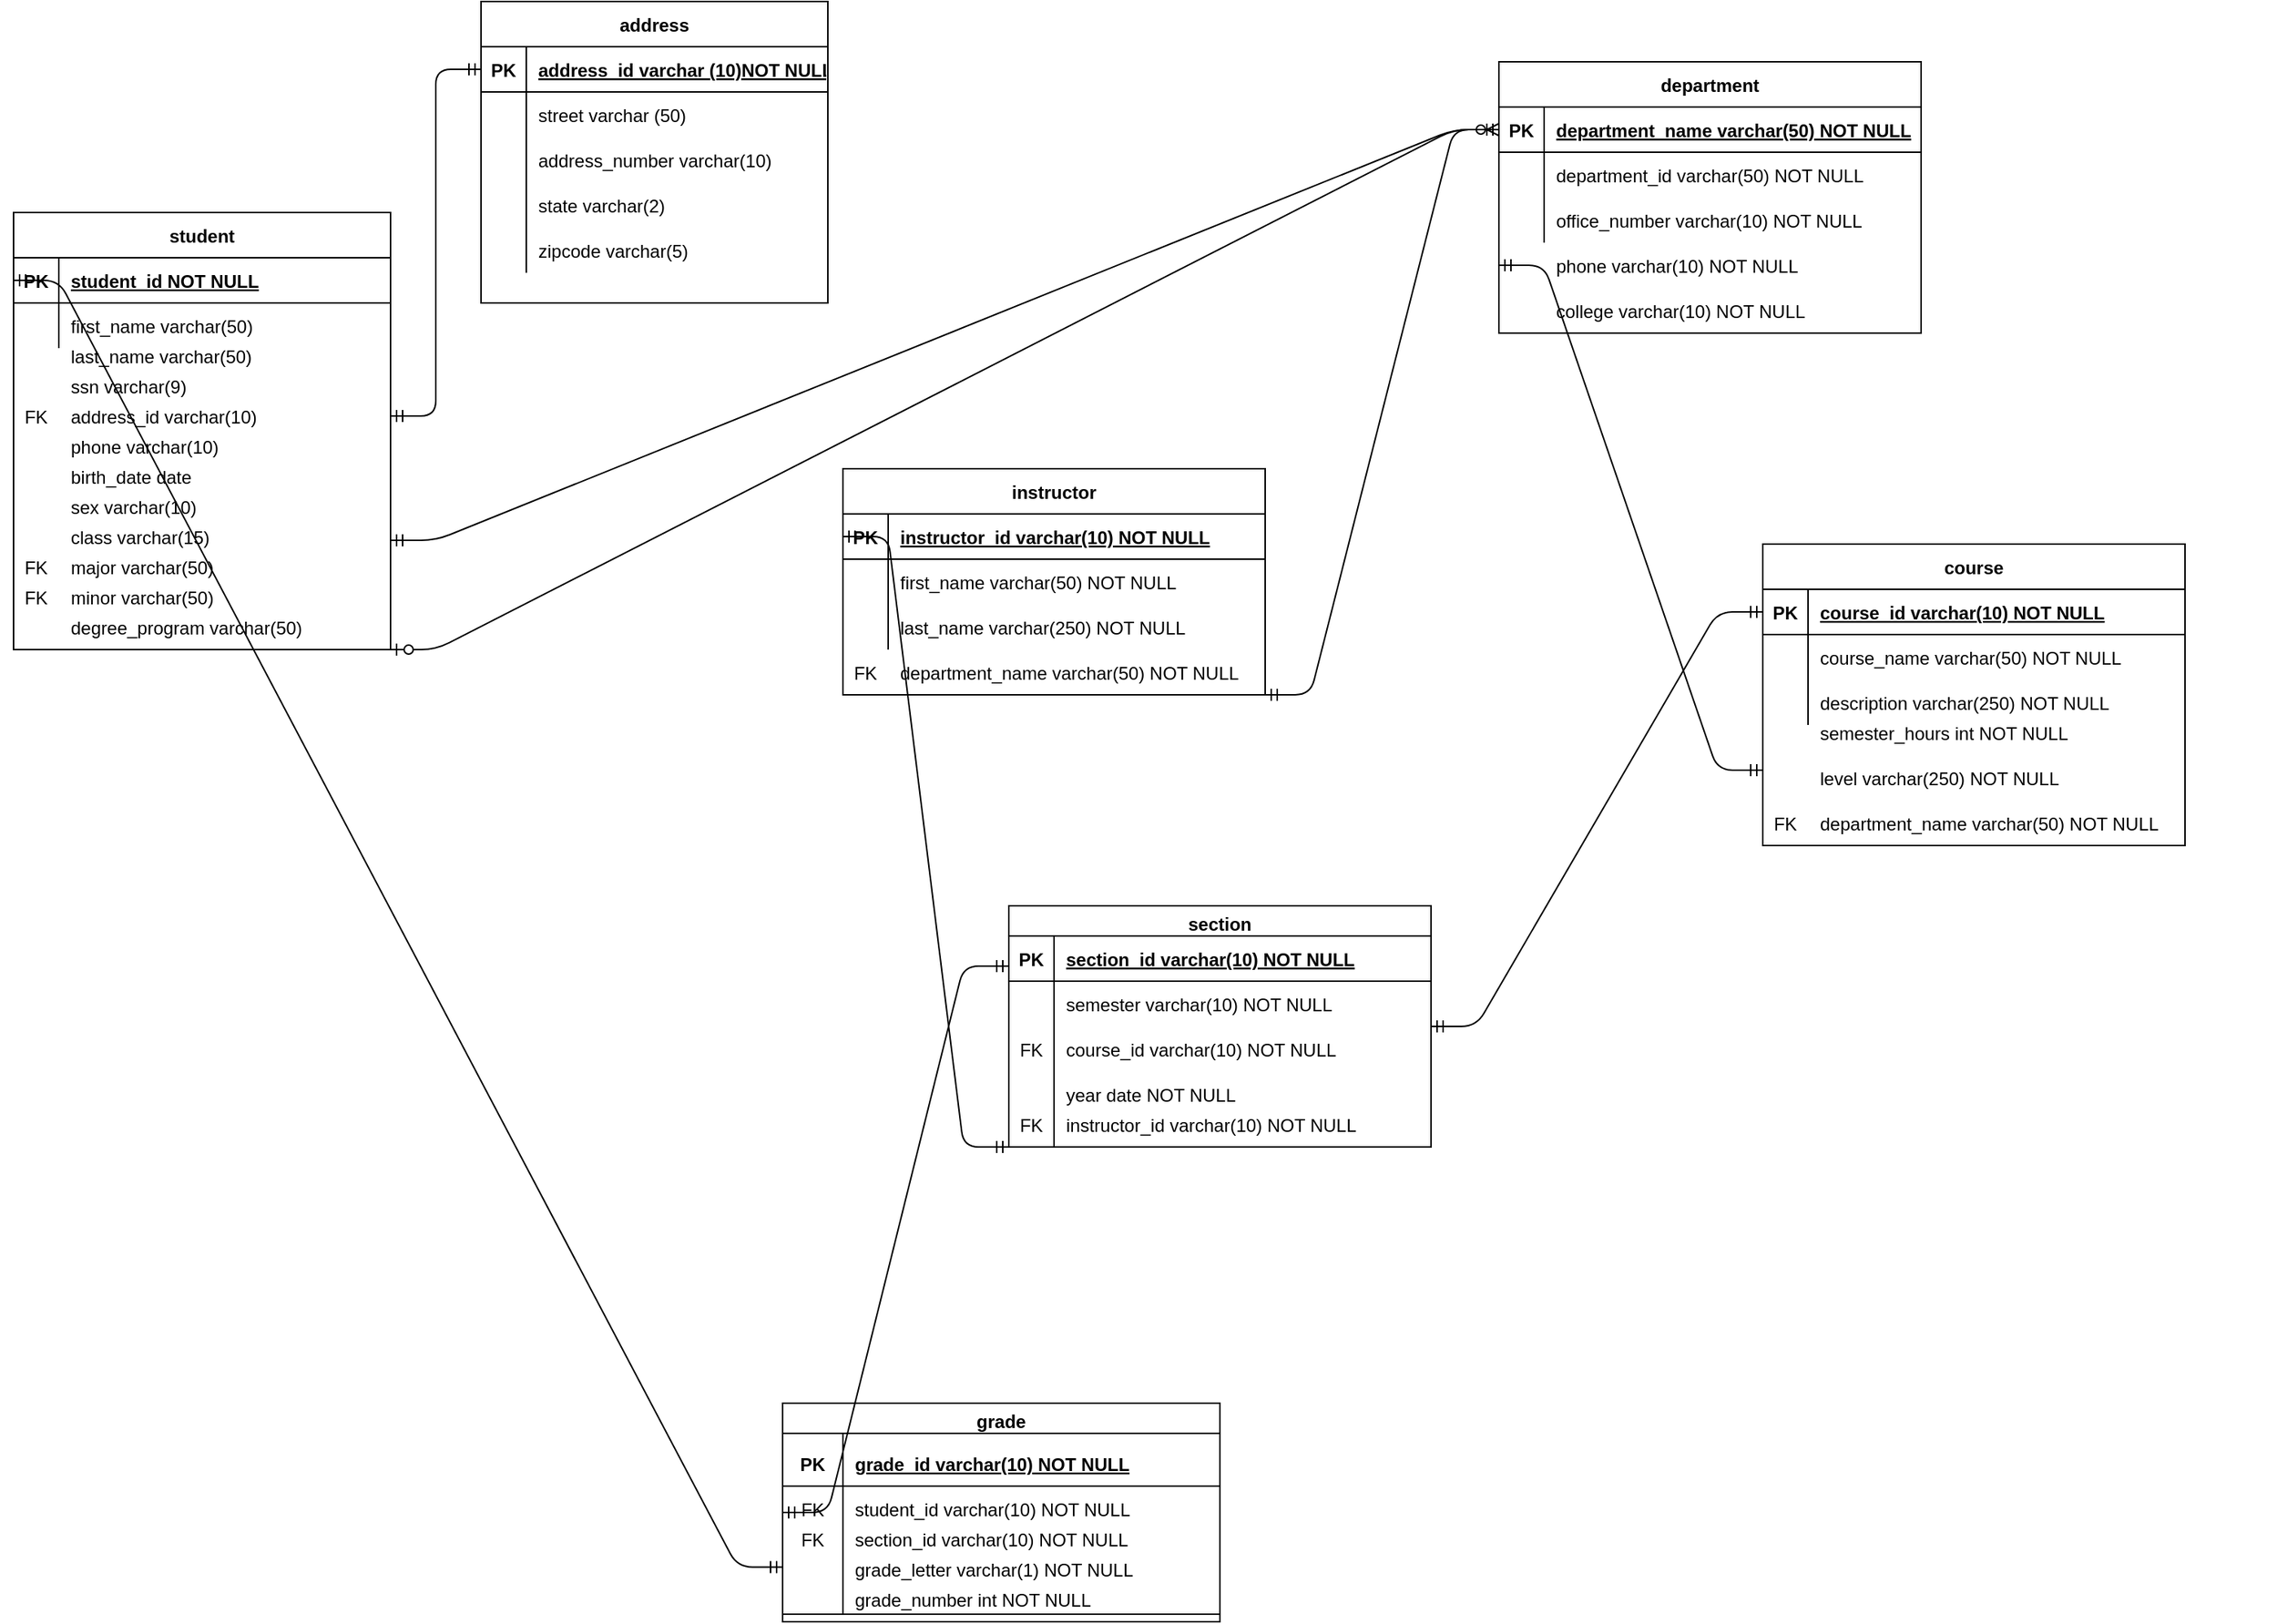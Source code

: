 <mxfile version="13.10.5" type="github">
  <diagram id="R2lEEEUBdFMjLlhIrx00" name="Page-1">
    <mxGraphModel dx="3036" dy="1788" grid="1" gridSize="10" guides="1" tooltips="1" connect="1" arrows="1" fold="1" page="1" pageScale="1" pageWidth="850" pageHeight="1100" math="0" shadow="0" extFonts="Permanent Marker^https://fonts.googleapis.com/css?family=Permanent+Marker">
      <root>
        <mxCell id="0" />
        <mxCell id="1" parent="0" />
        <mxCell id="V0NO3VjL0VKziDa6hl1m-38" value="section" style="swimlane;" vertex="1" parent="1">
          <mxGeometry x="810" y="610" width="280" height="160" as="geometry">
            <mxRectangle x="120" y="620" width="70" height="23" as="alternateBounds" />
          </mxGeometry>
        </mxCell>
        <mxCell id="V0NO3VjL0VKziDa6hl1m-39" value="" style="shape=internalStorage;whiteSpace=wrap;html=1;backgroundOutline=1;dx=30;dy=30;" vertex="1" parent="V0NO3VjL0VKziDa6hl1m-38">
          <mxGeometry y="20" width="280" height="140" as="geometry" />
        </mxCell>
        <mxCell id="V0NO3VjL0VKziDa6hl1m-40" value="section_id varchar(10) NOT NULL " style="shape=partialRectangle;overflow=hidden;connectable=0;fillColor=none;top=0;left=0;bottom=0;right=0;align=left;spacingLeft=6;fontStyle=5;" vertex="1" parent="V0NO3VjL0VKziDa6hl1m-38">
          <mxGeometry x="30" y="20" width="250" height="30" as="geometry" />
        </mxCell>
        <mxCell id="V0NO3VjL0VKziDa6hl1m-41" value="PK" style="shape=partialRectangle;overflow=hidden;connectable=0;fillColor=none;top=0;left=0;bottom=0;right=0;fontStyle=1;" vertex="1" parent="V0NO3VjL0VKziDa6hl1m-38">
          <mxGeometry y="20" width="30" height="30" as="geometry" />
        </mxCell>
        <mxCell id="V0NO3VjL0VKziDa6hl1m-42" value="semester varchar(10) NOT NULL" style="shape=partialRectangle;overflow=hidden;connectable=0;fillColor=none;top=0;left=0;bottom=0;right=0;align=left;spacingLeft=6;" vertex="1" parent="V0NO3VjL0VKziDa6hl1m-38">
          <mxGeometry x="30" y="50" width="250" height="30" as="geometry" />
        </mxCell>
        <mxCell id="V0NO3VjL0VKziDa6hl1m-44" value="course_id varchar(10) NOT NULL" style="shape=partialRectangle;overflow=hidden;connectable=0;fillColor=none;top=0;left=0;bottom=0;right=0;align=left;spacingLeft=6;" vertex="1" parent="V0NO3VjL0VKziDa6hl1m-38">
          <mxGeometry x="30" y="80" width="250" height="30" as="geometry" />
        </mxCell>
        <mxCell id="V0NO3VjL0VKziDa6hl1m-45" value="FK" style="shape=partialRectangle;overflow=hidden;connectable=0;fillColor=none;top=0;left=0;bottom=0;right=0;fontStyle=0;" vertex="1" parent="V0NO3VjL0VKziDa6hl1m-38">
          <mxGeometry y="80" width="30" height="30" as="geometry" />
        </mxCell>
        <mxCell id="V0NO3VjL0VKziDa6hl1m-46" value="year date NOT NULL" style="shape=partialRectangle;overflow=hidden;connectable=0;fillColor=none;top=0;left=0;bottom=0;right=0;align=left;spacingLeft=6;" vertex="1" parent="V0NO3VjL0VKziDa6hl1m-38">
          <mxGeometry x="30" y="110" width="250" height="30" as="geometry" />
        </mxCell>
        <mxCell id="V0NO3VjL0VKziDa6hl1m-47" value="instructor_id varchar(10) NOT NULL" style="shape=partialRectangle;overflow=hidden;connectable=0;fillColor=none;top=0;left=0;bottom=0;right=0;align=left;spacingLeft=6;" vertex="1" parent="V0NO3VjL0VKziDa6hl1m-38">
          <mxGeometry x="30" y="130" width="250" height="30" as="geometry" />
        </mxCell>
        <mxCell id="V0NO3VjL0VKziDa6hl1m-48" value="FK" style="shape=partialRectangle;overflow=hidden;connectable=0;fillColor=none;top=0;left=0;bottom=0;right=0;fontStyle=0;" vertex="1" parent="V0NO3VjL0VKziDa6hl1m-38">
          <mxGeometry y="130" width="30" height="30" as="geometry" />
        </mxCell>
        <mxCell id="V0NO3VjL0VKziDa6hl1m-49" value="grade" style="swimlane;" vertex="1" parent="1">
          <mxGeometry x="660" y="940" width="290" height="145" as="geometry">
            <mxRectangle x="480" y="675" width="70" height="23" as="alternateBounds" />
          </mxGeometry>
        </mxCell>
        <mxCell id="V0NO3VjL0VKziDa6hl1m-50" value="" style="shape=internalStorage;whiteSpace=wrap;html=1;backgroundOutline=1;dx=40;dy=35;" vertex="1" parent="V0NO3VjL0VKziDa6hl1m-49">
          <mxGeometry y="20" width="290" height="120" as="geometry" />
        </mxCell>
        <mxCell id="V0NO3VjL0VKziDa6hl1m-51" value="PK" style="shape=partialRectangle;overflow=hidden;connectable=0;fillColor=none;top=0;left=0;bottom=0;right=0;fontStyle=1;" vertex="1" parent="V0NO3VjL0VKziDa6hl1m-49">
          <mxGeometry y="20" width="40" height="40" as="geometry" />
        </mxCell>
        <mxCell id="V0NO3VjL0VKziDa6hl1m-52" value="grade_id varchar(10) NOT NULL " style="shape=partialRectangle;overflow=hidden;connectable=0;fillColor=none;top=0;left=0;bottom=0;right=0;align=left;spacingLeft=6;fontStyle=5;" vertex="1" parent="V0NO3VjL0VKziDa6hl1m-49">
          <mxGeometry x="40" y="25" width="250" height="30" as="geometry" />
        </mxCell>
        <mxCell id="V0NO3VjL0VKziDa6hl1m-53" value="student_id varchar(10) NOT NULL" style="shape=partialRectangle;overflow=hidden;connectable=0;fillColor=none;top=0;left=0;bottom=0;right=0;align=left;spacingLeft=6;" vertex="1" parent="V0NO3VjL0VKziDa6hl1m-49">
          <mxGeometry x="40" y="55" width="250" height="30" as="geometry" />
        </mxCell>
        <mxCell id="V0NO3VjL0VKziDa6hl1m-54" value="section_id varchar(10) NOT NULL" style="shape=partialRectangle;overflow=hidden;connectable=0;fillColor=none;top=0;left=0;bottom=0;right=0;align=left;spacingLeft=6;" vertex="1" parent="V0NO3VjL0VKziDa6hl1m-49">
          <mxGeometry x="40" y="75" width="250" height="30" as="geometry" />
        </mxCell>
        <mxCell id="V0NO3VjL0VKziDa6hl1m-55" value="grade_letter varchar(1) NOT NULL" style="shape=partialRectangle;overflow=hidden;connectable=0;fillColor=none;top=0;left=0;bottom=0;right=0;align=left;spacingLeft=6;" vertex="1" parent="V0NO3VjL0VKziDa6hl1m-49">
          <mxGeometry x="40" y="95" width="250" height="30" as="geometry" />
        </mxCell>
        <mxCell id="V0NO3VjL0VKziDa6hl1m-56" value="grade_number int NOT NULL" style="shape=partialRectangle;overflow=hidden;connectable=0;fillColor=none;top=0;left=0;bottom=0;right=0;align=left;spacingLeft=6;" vertex="1" parent="V0NO3VjL0VKziDa6hl1m-49">
          <mxGeometry x="40" y="115" width="250" height="30" as="geometry" />
        </mxCell>
        <mxCell id="V0NO3VjL0VKziDa6hl1m-57" value="FK" style="shape=partialRectangle;overflow=hidden;connectable=0;fillColor=none;top=0;left=0;bottom=0;right=0;fontStyle=0;" vertex="1" parent="V0NO3VjL0VKziDa6hl1m-49">
          <mxGeometry y="50" width="40" height="40" as="geometry" />
        </mxCell>
        <mxCell id="V0NO3VjL0VKziDa6hl1m-58" value="FK" style="shape=partialRectangle;overflow=hidden;connectable=0;fillColor=none;top=0;left=0;bottom=0;right=0;fontStyle=0;" vertex="1" parent="V0NO3VjL0VKziDa6hl1m-49">
          <mxGeometry y="72.5" width="40" height="35" as="geometry" />
        </mxCell>
        <mxCell id="V0NO3VjL0VKziDa6hl1m-60" value="" style="group" vertex="1" connectable="0" parent="1">
          <mxGeometry x="700" y="320" width="280" height="150" as="geometry" />
        </mxCell>
        <mxCell id="C-vyLk0tnHw3VtMMgP7b-13" value="instructor" style="shape=table;startSize=30;container=1;collapsible=1;childLayout=tableLayout;fixedRows=1;rowLines=0;fontStyle=1;align=center;resizeLast=1;" parent="V0NO3VjL0VKziDa6hl1m-60" vertex="1">
          <mxGeometry width="280" height="150" as="geometry">
            <mxRectangle width="90" height="30" as="alternateBounds" />
          </mxGeometry>
        </mxCell>
        <mxCell id="C-vyLk0tnHw3VtMMgP7b-14" value="" style="shape=partialRectangle;collapsible=0;dropTarget=0;pointerEvents=0;fillColor=none;points=[[0,0.5],[1,0.5]];portConstraint=eastwest;top=0;left=0;right=0;bottom=1;" parent="C-vyLk0tnHw3VtMMgP7b-13" vertex="1">
          <mxGeometry y="30" width="280" height="30" as="geometry" />
        </mxCell>
        <mxCell id="C-vyLk0tnHw3VtMMgP7b-15" value="PK" style="shape=partialRectangle;overflow=hidden;connectable=0;fillColor=none;top=0;left=0;bottom=0;right=0;fontStyle=1;" parent="C-vyLk0tnHw3VtMMgP7b-14" vertex="1">
          <mxGeometry width="30" height="30" as="geometry" />
        </mxCell>
        <mxCell id="C-vyLk0tnHw3VtMMgP7b-16" value="instructor_id varchar(10) NOT NULL " style="shape=partialRectangle;overflow=hidden;connectable=0;fillColor=none;top=0;left=0;bottom=0;right=0;align=left;spacingLeft=6;fontStyle=5;" parent="C-vyLk0tnHw3VtMMgP7b-14" vertex="1">
          <mxGeometry x="30" width="250" height="30" as="geometry" />
        </mxCell>
        <mxCell id="C-vyLk0tnHw3VtMMgP7b-17" value="" style="shape=partialRectangle;collapsible=0;dropTarget=0;pointerEvents=0;fillColor=none;points=[[0,0.5],[1,0.5]];portConstraint=eastwest;top=0;left=0;right=0;bottom=0;" parent="C-vyLk0tnHw3VtMMgP7b-13" vertex="1">
          <mxGeometry y="60" width="280" height="30" as="geometry" />
        </mxCell>
        <mxCell id="C-vyLk0tnHw3VtMMgP7b-18" value="" style="shape=partialRectangle;overflow=hidden;connectable=0;fillColor=none;top=0;left=0;bottom=0;right=0;" parent="C-vyLk0tnHw3VtMMgP7b-17" vertex="1">
          <mxGeometry width="30" height="30" as="geometry" />
        </mxCell>
        <mxCell id="C-vyLk0tnHw3VtMMgP7b-19" value="first_name varchar(50) NOT NULL" style="shape=partialRectangle;overflow=hidden;connectable=0;fillColor=none;top=0;left=0;bottom=0;right=0;align=left;spacingLeft=6;" parent="C-vyLk0tnHw3VtMMgP7b-17" vertex="1">
          <mxGeometry x="30" width="250" height="30" as="geometry" />
        </mxCell>
        <mxCell id="C-vyLk0tnHw3VtMMgP7b-20" value="" style="shape=partialRectangle;collapsible=0;dropTarget=0;pointerEvents=0;fillColor=none;points=[[0,0.5],[1,0.5]];portConstraint=eastwest;top=0;left=0;right=0;bottom=0;" parent="C-vyLk0tnHw3VtMMgP7b-13" vertex="1">
          <mxGeometry y="90" width="280" height="30" as="geometry" />
        </mxCell>
        <mxCell id="C-vyLk0tnHw3VtMMgP7b-21" value="" style="shape=partialRectangle;overflow=hidden;connectable=0;fillColor=none;top=0;left=0;bottom=0;right=0;" parent="C-vyLk0tnHw3VtMMgP7b-20" vertex="1">
          <mxGeometry width="30" height="30" as="geometry" />
        </mxCell>
        <mxCell id="C-vyLk0tnHw3VtMMgP7b-22" value="last_name varchar(250) NOT NULL" style="shape=partialRectangle;overflow=hidden;connectable=0;fillColor=none;top=0;left=0;bottom=0;right=0;align=left;spacingLeft=6;" parent="C-vyLk0tnHw3VtMMgP7b-20" vertex="1">
          <mxGeometry x="30" width="250" height="30" as="geometry" />
        </mxCell>
        <mxCell id="V0NO3VjL0VKziDa6hl1m-34" value="department_name varchar(50) NOT NULL" style="shape=partialRectangle;overflow=hidden;connectable=0;fillColor=none;top=0;left=0;bottom=0;right=0;align=left;spacingLeft=6;" vertex="1" parent="V0NO3VjL0VKziDa6hl1m-60">
          <mxGeometry x="30" y="120" width="240" height="30" as="geometry" />
        </mxCell>
        <mxCell id="V0NO3VjL0VKziDa6hl1m-35" value="FK" style="shape=partialRectangle;overflow=hidden;connectable=0;fillColor=none;top=0;left=0;bottom=0;right=0;fontStyle=0;" vertex="1" parent="V0NO3VjL0VKziDa6hl1m-60">
          <mxGeometry y="120" width="30" height="30" as="geometry" />
        </mxCell>
        <mxCell id="V0NO3VjL0VKziDa6hl1m-61" value="" style="group" vertex="1" connectable="0" parent="1">
          <mxGeometry x="1370" y="370" width="280" height="200" as="geometry" />
        </mxCell>
        <mxCell id="V0NO3VjL0VKziDa6hl1m-62" value="" style="group" vertex="1" connectable="0" parent="V0NO3VjL0VKziDa6hl1m-61">
          <mxGeometry x="-60" width="280" height="200" as="geometry" />
        </mxCell>
        <mxCell id="V0NO3VjL0VKziDa6hl1m-18" value="semester_hours int NOT NULL" style="shape=partialRectangle;overflow=hidden;connectable=0;fillColor=none;top=0;left=0;bottom=0;right=0;align=left;spacingLeft=6;" vertex="1" parent="V0NO3VjL0VKziDa6hl1m-62">
          <mxGeometry x="30" y="110" width="220" height="30" as="geometry" />
        </mxCell>
        <mxCell id="V0NO3VjL0VKziDa6hl1m-19" value="level varchar(250) NOT NULL" style="shape=partialRectangle;overflow=hidden;connectable=0;fillColor=none;top=0;left=0;bottom=0;right=0;align=left;spacingLeft=6;" vertex="1" parent="V0NO3VjL0VKziDa6hl1m-62">
          <mxGeometry x="30" y="140" width="220" height="30" as="geometry" />
        </mxCell>
        <mxCell id="V0NO3VjL0VKziDa6hl1m-20" value="department_name varchar(50) NOT NULL" style="shape=partialRectangle;overflow=hidden;connectable=0;fillColor=none;top=0;left=0;bottom=0;right=0;align=left;spacingLeft=6;" vertex="1" parent="V0NO3VjL0VKziDa6hl1m-62">
          <mxGeometry x="30" y="170" width="240" height="30" as="geometry" />
        </mxCell>
        <mxCell id="V0NO3VjL0VKziDa6hl1m-21" value="FK" style="shape=partialRectangle;overflow=hidden;connectable=0;fillColor=none;top=0;left=0;bottom=0;right=0;fontStyle=0;" vertex="1" parent="V0NO3VjL0VKziDa6hl1m-62">
          <mxGeometry y="170" width="30" height="30" as="geometry" />
        </mxCell>
        <mxCell id="V0NO3VjL0VKziDa6hl1m-24" value="course" style="shape=table;startSize=30;container=1;collapsible=1;childLayout=tableLayout;fixedRows=1;rowLines=0;fontStyle=1;align=center;resizeLast=1;" vertex="1" parent="V0NO3VjL0VKziDa6hl1m-62">
          <mxGeometry width="280" height="200" as="geometry">
            <mxRectangle width="70" height="30" as="alternateBounds" />
          </mxGeometry>
        </mxCell>
        <mxCell id="V0NO3VjL0VKziDa6hl1m-25" value="" style="shape=partialRectangle;collapsible=0;dropTarget=0;pointerEvents=0;fillColor=none;points=[[0,0.5],[1,0.5]];portConstraint=eastwest;top=0;left=0;right=0;bottom=1;" vertex="1" parent="V0NO3VjL0VKziDa6hl1m-24">
          <mxGeometry y="30" width="280" height="30" as="geometry" />
        </mxCell>
        <mxCell id="V0NO3VjL0VKziDa6hl1m-26" value="PK" style="shape=partialRectangle;overflow=hidden;connectable=0;fillColor=none;top=0;left=0;bottom=0;right=0;fontStyle=1;" vertex="1" parent="V0NO3VjL0VKziDa6hl1m-25">
          <mxGeometry width="30" height="30" as="geometry" />
        </mxCell>
        <mxCell id="V0NO3VjL0VKziDa6hl1m-27" value="course_id varchar(10) NOT NULL " style="shape=partialRectangle;overflow=hidden;connectable=0;fillColor=none;top=0;left=0;bottom=0;right=0;align=left;spacingLeft=6;fontStyle=5;" vertex="1" parent="V0NO3VjL0VKziDa6hl1m-25">
          <mxGeometry x="30" width="250" height="30" as="geometry" />
        </mxCell>
        <mxCell id="V0NO3VjL0VKziDa6hl1m-28" value="" style="shape=partialRectangle;collapsible=0;dropTarget=0;pointerEvents=0;fillColor=none;points=[[0,0.5],[1,0.5]];portConstraint=eastwest;top=0;left=0;right=0;bottom=0;" vertex="1" parent="V0NO3VjL0VKziDa6hl1m-24">
          <mxGeometry y="60" width="280" height="30" as="geometry" />
        </mxCell>
        <mxCell id="V0NO3VjL0VKziDa6hl1m-29" value="" style="shape=partialRectangle;overflow=hidden;connectable=0;fillColor=none;top=0;left=0;bottom=0;right=0;" vertex="1" parent="V0NO3VjL0VKziDa6hl1m-28">
          <mxGeometry width="30" height="30" as="geometry" />
        </mxCell>
        <mxCell id="V0NO3VjL0VKziDa6hl1m-30" value="course_name varchar(50) NOT NULL" style="shape=partialRectangle;overflow=hidden;connectable=0;fillColor=none;top=0;left=0;bottom=0;right=0;align=left;spacingLeft=6;" vertex="1" parent="V0NO3VjL0VKziDa6hl1m-28">
          <mxGeometry x="30" width="250" height="30" as="geometry" />
        </mxCell>
        <mxCell id="V0NO3VjL0VKziDa6hl1m-31" value="" style="shape=partialRectangle;collapsible=0;dropTarget=0;pointerEvents=0;fillColor=none;points=[[0,0.5],[1,0.5]];portConstraint=eastwest;top=0;left=0;right=0;bottom=0;" vertex="1" parent="V0NO3VjL0VKziDa6hl1m-24">
          <mxGeometry y="90" width="280" height="30" as="geometry" />
        </mxCell>
        <mxCell id="V0NO3VjL0VKziDa6hl1m-32" value="" style="shape=partialRectangle;overflow=hidden;connectable=0;fillColor=none;top=0;left=0;bottom=0;right=0;" vertex="1" parent="V0NO3VjL0VKziDa6hl1m-31">
          <mxGeometry width="30" height="30" as="geometry" />
        </mxCell>
        <mxCell id="V0NO3VjL0VKziDa6hl1m-33" value="description varchar(250) NOT NULL" style="shape=partialRectangle;overflow=hidden;connectable=0;fillColor=none;top=0;left=0;bottom=0;right=0;align=left;spacingLeft=6;" vertex="1" parent="V0NO3VjL0VKziDa6hl1m-31">
          <mxGeometry x="30" width="250" height="30" as="geometry" />
        </mxCell>
        <mxCell id="V0NO3VjL0VKziDa6hl1m-63" value="" style="group" vertex="1" connectable="0" parent="1">
          <mxGeometry x="1135" y="50" width="280" height="180" as="geometry" />
        </mxCell>
        <mxCell id="C-vyLk0tnHw3VtMMgP7b-2" value="department" style="shape=table;startSize=30;container=1;collapsible=1;childLayout=tableLayout;fixedRows=1;rowLines=0;fontStyle=1;align=center;resizeLast=1;" parent="V0NO3VjL0VKziDa6hl1m-63" vertex="1">
          <mxGeometry width="280" height="180" as="geometry">
            <mxRectangle width="100" height="30" as="alternateBounds" />
          </mxGeometry>
        </mxCell>
        <mxCell id="C-vyLk0tnHw3VtMMgP7b-3" value="" style="shape=partialRectangle;collapsible=0;dropTarget=0;pointerEvents=0;fillColor=none;points=[[0,0.5],[1,0.5]];portConstraint=eastwest;top=0;left=0;right=0;bottom=1;" parent="C-vyLk0tnHw3VtMMgP7b-2" vertex="1">
          <mxGeometry y="30" width="280" height="30" as="geometry" />
        </mxCell>
        <mxCell id="C-vyLk0tnHw3VtMMgP7b-4" value="PK" style="shape=partialRectangle;overflow=hidden;connectable=0;fillColor=none;top=0;left=0;bottom=0;right=0;fontStyle=1;" parent="C-vyLk0tnHw3VtMMgP7b-3" vertex="1">
          <mxGeometry width="30" height="30" as="geometry" />
        </mxCell>
        <mxCell id="C-vyLk0tnHw3VtMMgP7b-5" value="department_name varchar(50) NOT NULL " style="shape=partialRectangle;overflow=hidden;connectable=0;fillColor=none;top=0;left=0;bottom=0;right=0;align=left;spacingLeft=6;fontStyle=5;" parent="C-vyLk0tnHw3VtMMgP7b-3" vertex="1">
          <mxGeometry x="30" width="250" height="30" as="geometry" />
        </mxCell>
        <mxCell id="C-vyLk0tnHw3VtMMgP7b-6" value="" style="shape=partialRectangle;collapsible=0;dropTarget=0;pointerEvents=0;fillColor=none;points=[[0,0.5],[1,0.5]];portConstraint=eastwest;top=0;left=0;right=0;bottom=0;" parent="C-vyLk0tnHw3VtMMgP7b-2" vertex="1">
          <mxGeometry y="60" width="280" height="30" as="geometry" />
        </mxCell>
        <mxCell id="C-vyLk0tnHw3VtMMgP7b-7" value="" style="shape=partialRectangle;overflow=hidden;connectable=0;fillColor=none;top=0;left=0;bottom=0;right=0;" parent="C-vyLk0tnHw3VtMMgP7b-6" vertex="1">
          <mxGeometry width="30" height="30" as="geometry" />
        </mxCell>
        <mxCell id="C-vyLk0tnHw3VtMMgP7b-8" value="department_id varchar(50) NOT NULL" style="shape=partialRectangle;overflow=hidden;connectable=0;fillColor=none;top=0;left=0;bottom=0;right=0;align=left;spacingLeft=6;" parent="C-vyLk0tnHw3VtMMgP7b-6" vertex="1">
          <mxGeometry x="30" width="250" height="30" as="geometry" />
        </mxCell>
        <mxCell id="C-vyLk0tnHw3VtMMgP7b-9" value="" style="shape=partialRectangle;collapsible=0;dropTarget=0;pointerEvents=0;fillColor=none;points=[[0,0.5],[1,0.5]];portConstraint=eastwest;top=0;left=0;right=0;bottom=0;" parent="C-vyLk0tnHw3VtMMgP7b-2" vertex="1">
          <mxGeometry y="90" width="280" height="30" as="geometry" />
        </mxCell>
        <mxCell id="C-vyLk0tnHw3VtMMgP7b-10" value="" style="shape=partialRectangle;overflow=hidden;connectable=0;fillColor=none;top=0;left=0;bottom=0;right=0;" parent="C-vyLk0tnHw3VtMMgP7b-9" vertex="1">
          <mxGeometry width="30" height="30" as="geometry" />
        </mxCell>
        <mxCell id="C-vyLk0tnHw3VtMMgP7b-11" value="office_number varchar(10) NOT NULL" style="shape=partialRectangle;overflow=hidden;connectable=0;fillColor=none;top=0;left=0;bottom=0;right=0;align=left;spacingLeft=6;" parent="C-vyLk0tnHw3VtMMgP7b-9" vertex="1">
          <mxGeometry x="30" width="250" height="30" as="geometry" />
        </mxCell>
        <mxCell id="V0NO3VjL0VKziDa6hl1m-12" value="" style="shape=partialRectangle;collapsible=0;dropTarget=0;pointerEvents=0;fillColor=none;points=[[0,0.5],[1,0.5]];portConstraint=eastwest;top=0;left=0;right=0;bottom=0;" vertex="1" parent="V0NO3VjL0VKziDa6hl1m-63">
          <mxGeometry x="30" y="120" width="220" height="30" as="geometry" />
        </mxCell>
        <mxCell id="V0NO3VjL0VKziDa6hl1m-13" value="" style="shape=partialRectangle;overflow=hidden;connectable=0;fillColor=none;top=0;left=0;bottom=0;right=0;" vertex="1" parent="V0NO3VjL0VKziDa6hl1m-12">
          <mxGeometry width="26.4" height="30" as="geometry" />
        </mxCell>
        <mxCell id="V0NO3VjL0VKziDa6hl1m-14" value="phone varchar(10) NOT NULL" style="shape=partialRectangle;overflow=hidden;connectable=0;fillColor=none;top=0;left=0;bottom=0;right=0;align=left;spacingLeft=6;" vertex="1" parent="V0NO3VjL0VKziDa6hl1m-12">
          <mxGeometry width="193.6" height="30" as="geometry" />
        </mxCell>
        <mxCell id="V0NO3VjL0VKziDa6hl1m-15" value="" style="shape=partialRectangle;collapsible=0;dropTarget=0;pointerEvents=0;fillColor=none;points=[[0,0.5],[1,0.5]];portConstraint=eastwest;top=0;left=0;right=0;bottom=0;" vertex="1" parent="V0NO3VjL0VKziDa6hl1m-63">
          <mxGeometry x="30" y="150" width="240" height="30" as="geometry" />
        </mxCell>
        <mxCell id="V0NO3VjL0VKziDa6hl1m-16" value="" style="shape=partialRectangle;overflow=hidden;connectable=0;fillColor=none;top=0;left=0;bottom=0;right=0;" vertex="1" parent="V0NO3VjL0VKziDa6hl1m-15">
          <mxGeometry width="28.8" height="30" as="geometry" />
        </mxCell>
        <mxCell id="V0NO3VjL0VKziDa6hl1m-17" value="college varchar(10) NOT NULL" style="shape=partialRectangle;overflow=hidden;connectable=0;fillColor=none;top=0;left=0;bottom=0;right=0;align=left;spacingLeft=6;" vertex="1" parent="V0NO3VjL0VKziDa6hl1m-15">
          <mxGeometry width="240" height="30" as="geometry" />
        </mxCell>
        <mxCell id="V0NO3VjL0VKziDa6hl1m-64" value="" style="group" vertex="1" connectable="0" parent="1">
          <mxGeometry x="150" y="150" width="250" height="290" as="geometry" />
        </mxCell>
        <mxCell id="V0NO3VjL0VKziDa6hl1m-6" value="birth_date date" style="shape=partialRectangle;overflow=hidden;connectable=0;fillColor=none;top=0;left=0;bottom=0;right=0;align=left;spacingLeft=6;" vertex="1" parent="V0NO3VjL0VKziDa6hl1m-64">
          <mxGeometry x="30" y="160" width="220" height="30" as="geometry" />
        </mxCell>
        <mxCell id="V0NO3VjL0VKziDa6hl1m-22" value="FK" style="shape=partialRectangle;overflow=hidden;connectable=0;fillColor=none;top=0;left=0;bottom=0;right=0;fontStyle=0;" vertex="1" parent="V0NO3VjL0VKziDa6hl1m-64">
          <mxGeometry y="220" width="30" height="30" as="geometry" />
        </mxCell>
        <mxCell id="V0NO3VjL0VKziDa6hl1m-23" value="FK" style="shape=partialRectangle;overflow=hidden;connectable=0;fillColor=none;top=0;left=0;bottom=0;right=0;fontStyle=0;" vertex="1" parent="V0NO3VjL0VKziDa6hl1m-64">
          <mxGeometry y="240" width="30" height="30" as="geometry" />
        </mxCell>
        <mxCell id="V0NO3VjL0VKziDa6hl1m-66" value="" style="group" vertex="1" connectable="0" parent="V0NO3VjL0VKziDa6hl1m-64">
          <mxGeometry width="250" height="290" as="geometry" />
        </mxCell>
        <mxCell id="V0NO3VjL0VKziDa6hl1m-7" value="sex varchar(10)" style="shape=partialRectangle;overflow=hidden;connectable=0;fillColor=none;top=0;left=0;bottom=0;right=0;align=left;spacingLeft=6;" vertex="1" parent="V0NO3VjL0VKziDa6hl1m-66">
          <mxGeometry x="30" y="180" width="220" height="30" as="geometry" />
        </mxCell>
        <mxCell id="V0NO3VjL0VKziDa6hl1m-8" value="class varchar(15)" style="shape=partialRectangle;overflow=hidden;connectable=0;fillColor=none;top=0;left=0;bottom=0;right=0;align=left;spacingLeft=6;" vertex="1" parent="V0NO3VjL0VKziDa6hl1m-66">
          <mxGeometry x="30" y="200" width="220" height="30" as="geometry" />
        </mxCell>
        <mxCell id="V0NO3VjL0VKziDa6hl1m-9" value="major varchar(50)" style="shape=partialRectangle;overflow=hidden;connectable=0;fillColor=none;top=0;left=0;bottom=0;right=0;align=left;spacingLeft=6;" vertex="1" parent="V0NO3VjL0VKziDa6hl1m-66">
          <mxGeometry x="30" y="220" width="220" height="30" as="geometry" />
        </mxCell>
        <mxCell id="V0NO3VjL0VKziDa6hl1m-10" value="minor varchar(50)" style="shape=partialRectangle;overflow=hidden;connectable=0;fillColor=none;top=0;left=0;bottom=0;right=0;align=left;spacingLeft=6;" vertex="1" parent="V0NO3VjL0VKziDa6hl1m-66">
          <mxGeometry x="30" y="240" width="220" height="30" as="geometry" />
        </mxCell>
        <mxCell id="V0NO3VjL0VKziDa6hl1m-11" value="degree_program varchar(50)" style="shape=partialRectangle;overflow=hidden;connectable=0;fillColor=none;top=0;left=0;bottom=0;right=0;align=left;spacingLeft=6;" vertex="1" parent="V0NO3VjL0VKziDa6hl1m-66">
          <mxGeometry x="30" y="260" width="220" height="30" as="geometry" />
        </mxCell>
        <mxCell id="V0NO3VjL0VKziDa6hl1m-67" value="" style="group" vertex="1" connectable="0" parent="V0NO3VjL0VKziDa6hl1m-66">
          <mxGeometry width="250" height="290" as="geometry" />
        </mxCell>
        <mxCell id="C-vyLk0tnHw3VtMMgP7b-23" value="student" style="shape=table;startSize=30;container=1;collapsible=1;childLayout=tableLayout;fixedRows=1;rowLines=0;fontStyle=1;align=center;resizeLast=1;" parent="V0NO3VjL0VKziDa6hl1m-67" vertex="1">
          <mxGeometry width="250" height="290" as="geometry">
            <mxRectangle width="80" height="30" as="alternateBounds" />
          </mxGeometry>
        </mxCell>
        <mxCell id="C-vyLk0tnHw3VtMMgP7b-24" value="" style="shape=partialRectangle;collapsible=0;dropTarget=0;pointerEvents=0;fillColor=none;points=[[0,0.5],[1,0.5]];portConstraint=eastwest;top=0;left=0;right=0;bottom=1;" parent="C-vyLk0tnHw3VtMMgP7b-23" vertex="1">
          <mxGeometry y="30" width="250" height="30" as="geometry" />
        </mxCell>
        <mxCell id="C-vyLk0tnHw3VtMMgP7b-25" value="PK" style="shape=partialRectangle;overflow=hidden;connectable=0;fillColor=none;top=0;left=0;bottom=0;right=0;fontStyle=1;" parent="C-vyLk0tnHw3VtMMgP7b-24" vertex="1">
          <mxGeometry width="30" height="30" as="geometry" />
        </mxCell>
        <mxCell id="C-vyLk0tnHw3VtMMgP7b-26" value="student_id NOT NULL " style="shape=partialRectangle;overflow=hidden;connectable=0;fillColor=none;top=0;left=0;bottom=0;right=0;align=left;spacingLeft=6;fontStyle=5;" parent="C-vyLk0tnHw3VtMMgP7b-24" vertex="1">
          <mxGeometry x="30" width="220" height="30" as="geometry" />
        </mxCell>
        <mxCell id="C-vyLk0tnHw3VtMMgP7b-27" value="" style="shape=partialRectangle;collapsible=0;dropTarget=0;pointerEvents=0;fillColor=none;points=[[0,0.5],[1,0.5]];portConstraint=eastwest;top=0;left=0;right=0;bottom=0;" parent="C-vyLk0tnHw3VtMMgP7b-23" vertex="1">
          <mxGeometry y="60" width="250" height="30" as="geometry" />
        </mxCell>
        <mxCell id="C-vyLk0tnHw3VtMMgP7b-28" value="" style="shape=partialRectangle;overflow=hidden;connectable=0;fillColor=none;top=0;left=0;bottom=0;right=0;" parent="C-vyLk0tnHw3VtMMgP7b-27" vertex="1">
          <mxGeometry width="30" height="30" as="geometry" />
        </mxCell>
        <mxCell id="C-vyLk0tnHw3VtMMgP7b-29" value="first_name varchar(50)" style="shape=partialRectangle;overflow=hidden;connectable=0;fillColor=none;top=0;left=0;bottom=0;right=0;align=left;spacingLeft=6;" parent="C-vyLk0tnHw3VtMMgP7b-27" vertex="1">
          <mxGeometry x="30" width="220" height="30" as="geometry" />
        </mxCell>
        <mxCell id="V0NO3VjL0VKziDa6hl1m-1" value="last_name varchar(50)" style="shape=partialRectangle;overflow=hidden;connectable=0;fillColor=none;top=0;left=0;bottom=0;right=0;align=left;spacingLeft=6;" vertex="1" parent="V0NO3VjL0VKziDa6hl1m-67">
          <mxGeometry x="30" y="80" width="220" height="30" as="geometry" />
        </mxCell>
        <mxCell id="V0NO3VjL0VKziDa6hl1m-65" value="" style="group" vertex="1" connectable="0" parent="V0NO3VjL0VKziDa6hl1m-67">
          <mxGeometry x="30" y="100" width="220" height="70" as="geometry" />
        </mxCell>
        <mxCell id="V0NO3VjL0VKziDa6hl1m-3" value="ssn varchar(9)" style="shape=partialRectangle;overflow=hidden;connectable=0;fillColor=none;top=0;left=0;bottom=0;right=0;align=left;spacingLeft=6;" vertex="1" parent="V0NO3VjL0VKziDa6hl1m-65">
          <mxGeometry width="220" height="30" as="geometry" />
        </mxCell>
        <mxCell id="V0NO3VjL0VKziDa6hl1m-5" value="phone varchar(10)" style="shape=partialRectangle;overflow=hidden;connectable=0;fillColor=none;top=0;left=0;bottom=0;right=0;align=left;spacingLeft=6;" vertex="1" parent="V0NO3VjL0VKziDa6hl1m-65">
          <mxGeometry y="40" width="220" height="30" as="geometry" />
        </mxCell>
        <mxCell id="V0NO3VjL0VKziDa6hl1m-86" value="" style="shape=table;startSize=0;container=1;collapsible=1;childLayout=tableLayout;fixedRows=1;rowLines=0;fontStyle=0;align=center;resizeLast=1;strokeColor=none;fillColor=none;" vertex="1" parent="V0NO3VjL0VKziDa6hl1m-65">
          <mxGeometry x="-30" y="20" width="250" height="30" as="geometry" />
        </mxCell>
        <mxCell id="V0NO3VjL0VKziDa6hl1m-87" value="" style="shape=partialRectangle;collapsible=0;dropTarget=0;pointerEvents=0;fillColor=none;top=0;left=0;bottom=0;right=0;points=[[0,0.5],[1,0.5]];portConstraint=eastwest;" vertex="1" parent="V0NO3VjL0VKziDa6hl1m-86">
          <mxGeometry width="250" height="30" as="geometry" />
        </mxCell>
        <mxCell id="V0NO3VjL0VKziDa6hl1m-88" value="FK" style="shape=partialRectangle;connectable=0;fillColor=none;top=0;left=0;bottom=0;right=0;fontStyle=0;overflow=hidden;" vertex="1" parent="V0NO3VjL0VKziDa6hl1m-87">
          <mxGeometry width="30" height="30" as="geometry" />
        </mxCell>
        <mxCell id="V0NO3VjL0VKziDa6hl1m-89" value="address_id varchar(10)" style="shape=partialRectangle;connectable=0;fillColor=none;top=0;left=0;bottom=0;right=0;align=left;spacingLeft=6;fontStyle=0;overflow=hidden;" vertex="1" parent="V0NO3VjL0VKziDa6hl1m-87">
          <mxGeometry x="30" width="220" height="30" as="geometry" />
        </mxCell>
        <mxCell id="V0NO3VjL0VKziDa6hl1m-68" value="address" style="shape=table;startSize=30;container=1;collapsible=1;childLayout=tableLayout;fixedRows=1;rowLines=0;fontStyle=1;align=center;resizeLast=1;" vertex="1" parent="1">
          <mxGeometry x="460" y="10" width="230" height="200" as="geometry">
            <mxRectangle x="400" y="320" width="80" height="30" as="alternateBounds" />
          </mxGeometry>
        </mxCell>
        <mxCell id="V0NO3VjL0VKziDa6hl1m-69" value="" style="shape=partialRectangle;collapsible=0;dropTarget=0;pointerEvents=0;fillColor=none;top=0;left=0;bottom=1;right=0;points=[[0,0.5],[1,0.5]];portConstraint=eastwest;" vertex="1" parent="V0NO3VjL0VKziDa6hl1m-68">
          <mxGeometry y="30" width="230" height="30" as="geometry" />
        </mxCell>
        <mxCell id="V0NO3VjL0VKziDa6hl1m-70" value="PK" style="shape=partialRectangle;connectable=0;fillColor=none;top=0;left=0;bottom=0;right=0;fontStyle=1;overflow=hidden;" vertex="1" parent="V0NO3VjL0VKziDa6hl1m-69">
          <mxGeometry width="30" height="30" as="geometry" />
        </mxCell>
        <mxCell id="V0NO3VjL0VKziDa6hl1m-71" value="address_id varchar (10)NOT NULL" style="shape=partialRectangle;connectable=0;fillColor=none;top=0;left=0;bottom=0;right=0;align=left;spacingLeft=6;fontStyle=5;overflow=hidden;" vertex="1" parent="V0NO3VjL0VKziDa6hl1m-69">
          <mxGeometry x="30" width="200" height="30" as="geometry" />
        </mxCell>
        <mxCell id="V0NO3VjL0VKziDa6hl1m-72" value="" style="shape=partialRectangle;collapsible=0;dropTarget=0;pointerEvents=0;fillColor=none;top=0;left=0;bottom=0;right=0;points=[[0,0.5],[1,0.5]];portConstraint=eastwest;" vertex="1" parent="V0NO3VjL0VKziDa6hl1m-68">
          <mxGeometry y="60" width="230" height="30" as="geometry" />
        </mxCell>
        <mxCell id="V0NO3VjL0VKziDa6hl1m-73" value="" style="shape=partialRectangle;connectable=0;fillColor=none;top=0;left=0;bottom=0;right=0;editable=1;overflow=hidden;" vertex="1" parent="V0NO3VjL0VKziDa6hl1m-72">
          <mxGeometry width="30" height="30" as="geometry" />
        </mxCell>
        <mxCell id="V0NO3VjL0VKziDa6hl1m-74" value="street varchar (50)" style="shape=partialRectangle;connectable=0;fillColor=none;top=0;left=0;bottom=0;right=0;align=left;spacingLeft=6;overflow=hidden;" vertex="1" parent="V0NO3VjL0VKziDa6hl1m-72">
          <mxGeometry x="30" width="200" height="30" as="geometry" />
        </mxCell>
        <mxCell id="V0NO3VjL0VKziDa6hl1m-75" value="" style="shape=partialRectangle;collapsible=0;dropTarget=0;pointerEvents=0;fillColor=none;top=0;left=0;bottom=0;right=0;points=[[0,0.5],[1,0.5]];portConstraint=eastwest;" vertex="1" parent="V0NO3VjL0VKziDa6hl1m-68">
          <mxGeometry y="90" width="230" height="30" as="geometry" />
        </mxCell>
        <mxCell id="V0NO3VjL0VKziDa6hl1m-76" value="" style="shape=partialRectangle;connectable=0;fillColor=none;top=0;left=0;bottom=0;right=0;editable=1;overflow=hidden;" vertex="1" parent="V0NO3VjL0VKziDa6hl1m-75">
          <mxGeometry width="30" height="30" as="geometry" />
        </mxCell>
        <mxCell id="V0NO3VjL0VKziDa6hl1m-77" value="address_number varchar(10) " style="shape=partialRectangle;connectable=0;fillColor=none;top=0;left=0;bottom=0;right=0;align=left;spacingLeft=6;overflow=hidden;" vertex="1" parent="V0NO3VjL0VKziDa6hl1m-75">
          <mxGeometry x="30" width="200" height="30" as="geometry" />
        </mxCell>
        <mxCell id="V0NO3VjL0VKziDa6hl1m-78" value="" style="shape=partialRectangle;collapsible=0;dropTarget=0;pointerEvents=0;fillColor=none;top=0;left=0;bottom=0;right=0;points=[[0,0.5],[1,0.5]];portConstraint=eastwest;" vertex="1" parent="V0NO3VjL0VKziDa6hl1m-68">
          <mxGeometry y="120" width="230" height="30" as="geometry" />
        </mxCell>
        <mxCell id="V0NO3VjL0VKziDa6hl1m-79" value="" style="shape=partialRectangle;connectable=0;fillColor=none;top=0;left=0;bottom=0;right=0;editable=1;overflow=hidden;" vertex="1" parent="V0NO3VjL0VKziDa6hl1m-78">
          <mxGeometry width="30" height="30" as="geometry" />
        </mxCell>
        <mxCell id="V0NO3VjL0VKziDa6hl1m-80" value="state varchar(2)" style="shape=partialRectangle;connectable=0;fillColor=none;top=0;left=0;bottom=0;right=0;align=left;spacingLeft=6;overflow=hidden;" vertex="1" parent="V0NO3VjL0VKziDa6hl1m-78">
          <mxGeometry x="30" width="200" height="30" as="geometry" />
        </mxCell>
        <mxCell id="V0NO3VjL0VKziDa6hl1m-83" value="" style="shape=partialRectangle;collapsible=0;dropTarget=0;pointerEvents=0;fillColor=none;top=0;left=0;bottom=0;right=0;points=[[0,0.5],[1,0.5]];portConstraint=eastwest;" vertex="1" parent="V0NO3VjL0VKziDa6hl1m-68">
          <mxGeometry y="150" width="230" height="30" as="geometry" />
        </mxCell>
        <mxCell id="V0NO3VjL0VKziDa6hl1m-84" value="" style="shape=partialRectangle;connectable=0;fillColor=none;top=0;left=0;bottom=0;right=0;editable=1;overflow=hidden;" vertex="1" parent="V0NO3VjL0VKziDa6hl1m-83">
          <mxGeometry width="30" height="30" as="geometry" />
        </mxCell>
        <mxCell id="V0NO3VjL0VKziDa6hl1m-85" value="zipcode varchar(5)" style="shape=partialRectangle;connectable=0;fillColor=none;top=0;left=0;bottom=0;right=0;align=left;spacingLeft=6;overflow=hidden;" vertex="1" parent="V0NO3VjL0VKziDa6hl1m-83">
          <mxGeometry x="30" width="200" height="30" as="geometry" />
        </mxCell>
        <mxCell id="V0NO3VjL0VKziDa6hl1m-91" value="" style="edgeStyle=entityRelationEdgeStyle;fontSize=12;html=1;endArrow=ERmandOne;startArrow=ERmandOne;entryX=0;entryY=0.5;entryDx=0;entryDy=0;exitX=1;exitY=0.5;exitDx=0;exitDy=0;" edge="1" parent="1" source="V0NO3VjL0VKziDa6hl1m-87" target="V0NO3VjL0VKziDa6hl1m-69">
          <mxGeometry width="100" height="100" relative="1" as="geometry">
            <mxPoint x="320" y="440" as="sourcePoint" />
            <mxPoint x="420" y="340" as="targetPoint" />
          </mxGeometry>
        </mxCell>
        <mxCell id="V0NO3VjL0VKziDa6hl1m-92" value="" style="edgeStyle=entityRelationEdgeStyle;fontSize=12;html=1;endArrow=ERmandOne;startArrow=ERmandOne;entryX=0;entryY=0.5;entryDx=0;entryDy=0;exitX=1;exitY=0.75;exitDx=0;exitDy=0;" edge="1" parent="1" source="C-vyLk0tnHw3VtMMgP7b-23" target="C-vyLk0tnHw3VtMMgP7b-3">
          <mxGeometry width="100" height="100" relative="1" as="geometry">
            <mxPoint x="290" y="350" as="sourcePoint" />
            <mxPoint x="420" y="340" as="targetPoint" />
          </mxGeometry>
        </mxCell>
        <mxCell id="V0NO3VjL0VKziDa6hl1m-93" value="" style="edgeStyle=entityRelationEdgeStyle;fontSize=12;html=1;endArrow=ERzeroToMany;startArrow=ERzeroToOne;entryX=0;entryY=0.5;entryDx=0;entryDy=0;exitX=1;exitY=1;exitDx=0;exitDy=0;" edge="1" parent="1" source="C-vyLk0tnHw3VtMMgP7b-23" target="C-vyLk0tnHw3VtMMgP7b-3">
          <mxGeometry width="100" height="100" relative="1" as="geometry">
            <mxPoint x="290" y="370" as="sourcePoint" />
            <mxPoint x="650" y="340" as="targetPoint" />
          </mxGeometry>
        </mxCell>
        <mxCell id="V0NO3VjL0VKziDa6hl1m-94" value="" style="edgeStyle=entityRelationEdgeStyle;fontSize=12;html=1;endArrow=ERmandOne;startArrow=ERmandOne;entryX=0;entryY=0.75;entryDx=0;entryDy=0;exitX=0;exitY=0.75;exitDx=0;exitDy=0;" edge="1" parent="1" source="V0NO3VjL0VKziDa6hl1m-24" target="C-vyLk0tnHw3VtMMgP7b-2">
          <mxGeometry width="100" height="100" relative="1" as="geometry">
            <mxPoint x="650" y="590" as="sourcePoint" />
            <mxPoint x="710" y="340" as="targetPoint" />
          </mxGeometry>
        </mxCell>
        <mxCell id="V0NO3VjL0VKziDa6hl1m-95" value="" style="edgeStyle=entityRelationEdgeStyle;fontSize=12;html=1;endArrow=ERmandOne;startArrow=ERmandOne;exitX=1;exitY=1;exitDx=0;exitDy=0;entryX=0;entryY=0.5;entryDx=0;entryDy=0;" edge="1" parent="1" source="C-vyLk0tnHw3VtMMgP7b-13" target="C-vyLk0tnHw3VtMMgP7b-3">
          <mxGeometry width="100" height="100" relative="1" as="geometry">
            <mxPoint x="580" y="570" as="sourcePoint" />
            <mxPoint x="680" y="470" as="targetPoint" />
          </mxGeometry>
        </mxCell>
        <mxCell id="V0NO3VjL0VKziDa6hl1m-96" value="" style="edgeStyle=entityRelationEdgeStyle;fontSize=12;html=1;endArrow=ERmandOne;startArrow=ERmandOne;exitX=1;exitY=0.5;exitDx=0;exitDy=0;entryX=0;entryY=0.5;entryDx=0;entryDy=0;" edge="1" parent="1" source="V0NO3VjL0VKziDa6hl1m-38" target="V0NO3VjL0VKziDa6hl1m-25">
          <mxGeometry width="100" height="100" relative="1" as="geometry">
            <mxPoint x="370" y="710" as="sourcePoint" />
            <mxPoint x="780" y="610" as="targetPoint" />
          </mxGeometry>
        </mxCell>
        <mxCell id="V0NO3VjL0VKziDa6hl1m-97" value="" style="edgeStyle=entityRelationEdgeStyle;fontSize=12;html=1;endArrow=ERmandOne;startArrow=ERmandOne;exitX=0;exitY=0.5;exitDx=0;exitDy=0;entryX=0;entryY=1;entryDx=0;entryDy=0;" edge="1" parent="1" source="C-vyLk0tnHw3VtMMgP7b-14" target="V0NO3VjL0VKziDa6hl1m-38">
          <mxGeometry width="100" height="100" relative="1" as="geometry">
            <mxPoint x="490" y="660" as="sourcePoint" />
            <mxPoint x="590" y="560" as="targetPoint" />
          </mxGeometry>
        </mxCell>
        <mxCell id="V0NO3VjL0VKziDa6hl1m-98" value="" style="edgeStyle=entityRelationEdgeStyle;fontSize=12;html=1;endArrow=ERmandOne;startArrow=ERmandOne;entryX=0;entryY=0.5;entryDx=0;entryDy=0;exitX=0;exitY=0.25;exitDx=0;exitDy=0;" edge="1" parent="1" source="V0NO3VjL0VKziDa6hl1m-38" target="V0NO3VjL0VKziDa6hl1m-49">
          <mxGeometry width="100" height="100" relative="1" as="geometry">
            <mxPoint x="490" y="870" as="sourcePoint" />
            <mxPoint x="590" y="770" as="targetPoint" />
          </mxGeometry>
        </mxCell>
        <mxCell id="V0NO3VjL0VKziDa6hl1m-99" value="" style="edgeStyle=entityRelationEdgeStyle;fontSize=12;html=1;endArrow=ERmandOne;startArrow=ERmandOne;entryX=0;entryY=0.5;entryDx=0;entryDy=0;exitX=0;exitY=0.75;exitDx=0;exitDy=0;" edge="1" parent="1" source="V0NO3VjL0VKziDa6hl1m-49" target="C-vyLk0tnHw3VtMMgP7b-24">
          <mxGeometry width="100" height="100" relative="1" as="geometry">
            <mxPoint x="490" y="470" as="sourcePoint" />
            <mxPoint x="590" y="370" as="targetPoint" />
          </mxGeometry>
        </mxCell>
      </root>
    </mxGraphModel>
  </diagram>
</mxfile>
